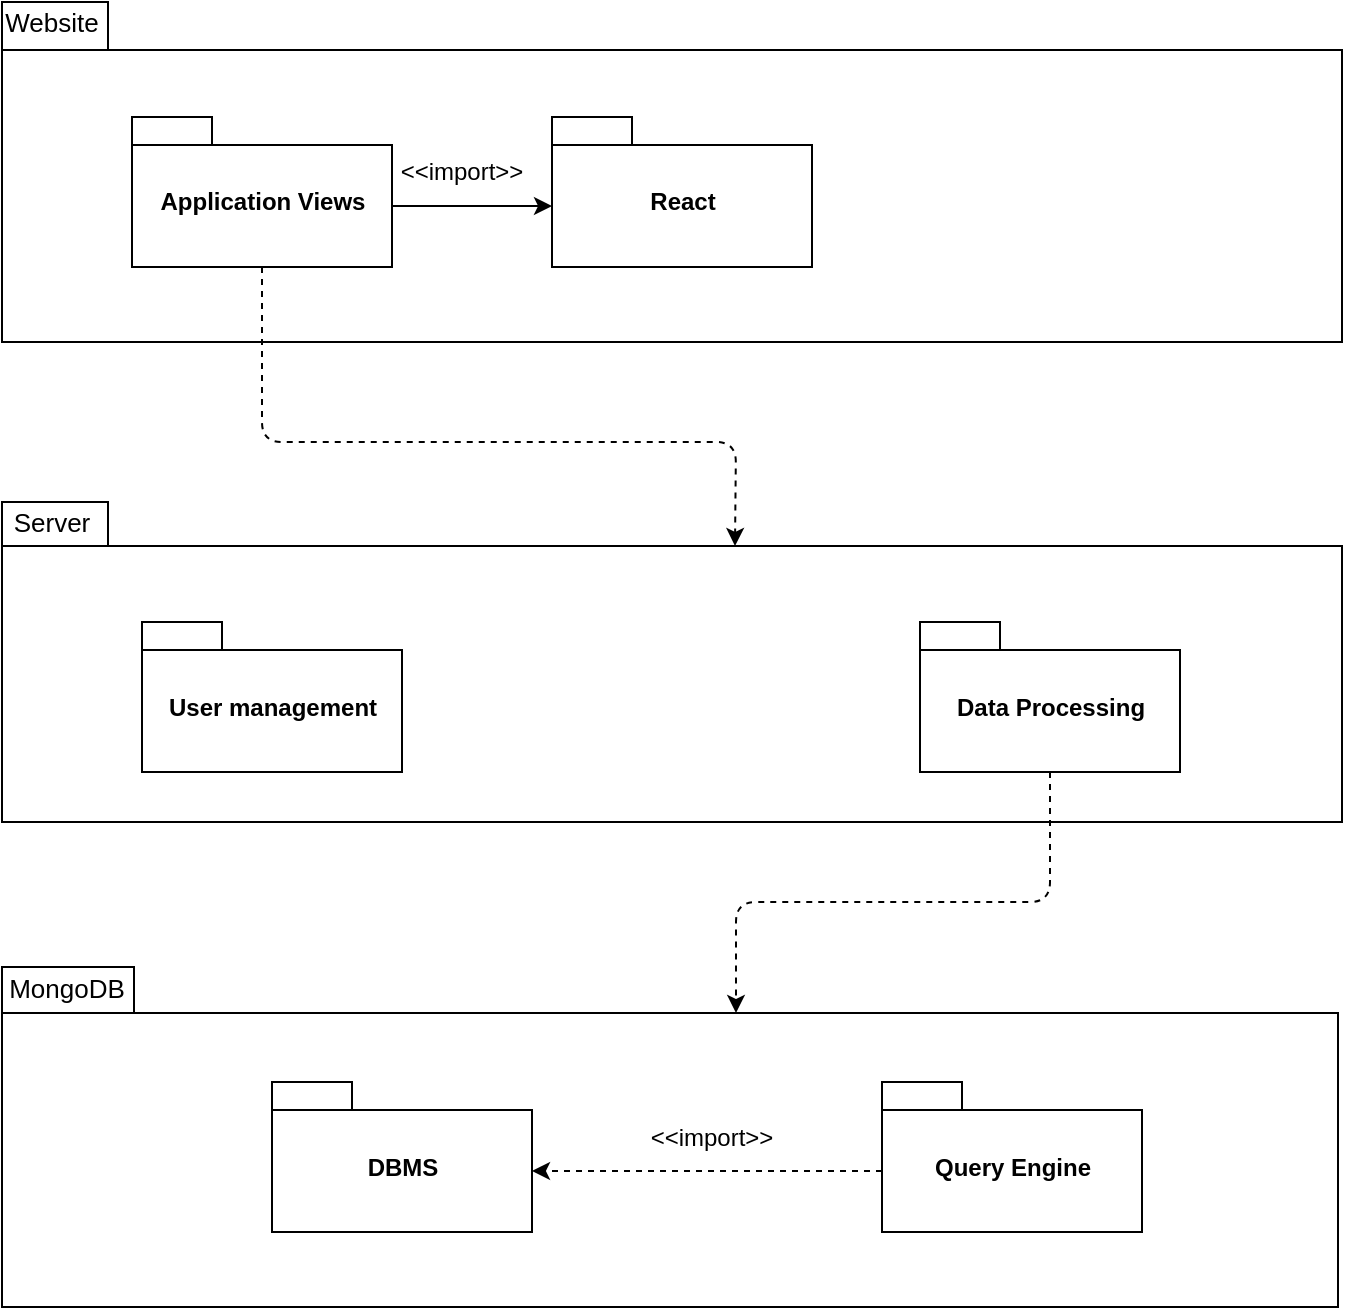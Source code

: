 <mxfile version="12.2.6" type="device" pages="1"><diagram id="Iz09ptJtduxXET0BBOHU" name="Page-1"><mxGraphModel dx="1205" dy="661" grid="1" gridSize="10" guides="1" tooltips="1" connect="1" arrows="1" fold="1" page="1" pageScale="1" pageWidth="850" pageHeight="1100" math="0" shadow="0"><root><mxCell id="0"/><mxCell id="1" parent="0"/><mxCell id="8pG5EAeRpdhy1xalhw49-10" value="" style="shape=folder;fontStyle=1;spacingTop=10;tabWidth=53;tabHeight=24;tabPosition=left;html=1;" vertex="1" parent="1"><mxGeometry x="390" y="710" width="670" height="170" as="geometry"/></mxCell><mxCell id="8pG5EAeRpdhy1xalhw49-11" value="Application Views" style="shape=folder;fontStyle=1;spacingTop=10;tabWidth=40;tabHeight=14;tabPosition=left;html=1;" vertex="1" parent="1"><mxGeometry x="455" y="767.5" width="130" height="75" as="geometry"/></mxCell><mxCell id="8pG5EAeRpdhy1xalhw49-12" value="React" style="shape=folder;fontStyle=1;spacingTop=10;tabWidth=40;tabHeight=14;tabPosition=left;html=1;" vertex="1" parent="1"><mxGeometry x="665" y="767.5" width="130" height="75" as="geometry"/></mxCell><mxCell id="8pG5EAeRpdhy1xalhw49-13" value="" style="shape=folder;fontStyle=1;spacingTop=10;tabWidth=53;tabHeight=22;tabPosition=left;html=1;" vertex="1" parent="1"><mxGeometry x="390" y="960" width="670" height="160" as="geometry"/></mxCell><mxCell id="8pG5EAeRpdhy1xalhw49-14" value="" style="shape=folder;fontStyle=1;spacingTop=10;tabWidth=66;tabHeight=23;tabPosition=left;html=1;" vertex="1" parent="1"><mxGeometry x="390" y="1192.5" width="668" height="170" as="geometry"/></mxCell><mxCell id="8pG5EAeRpdhy1xalhw49-15" value="DBMS" style="shape=folder;fontStyle=1;spacingTop=10;tabWidth=40;tabHeight=14;tabPosition=left;html=1;" vertex="1" parent="1"><mxGeometry x="525" y="1250" width="130" height="75" as="geometry"/></mxCell><mxCell id="8pG5EAeRpdhy1xalhw49-16" value="Query Engine" style="shape=folder;fontStyle=1;spacingTop=10;tabWidth=40;tabHeight=14;tabPosition=left;html=1;" vertex="1" parent="1"><mxGeometry x="830" y="1250" width="130" height="75" as="geometry"/></mxCell><mxCell id="8pG5EAeRpdhy1xalhw49-17" value="" style="endArrow=classic;html=1;exitX=0;exitY=0;exitDx=0;exitDy=44.5;exitPerimeter=0;entryX=0;entryY=0;entryDx=130;entryDy=44.5;entryPerimeter=0;strokeColor=#000000;dashed=1;" edge="1" parent="1" source="8pG5EAeRpdhy1xalhw49-16" target="8pG5EAeRpdhy1xalhw49-15"><mxGeometry width="50" height="50" relative="1" as="geometry"><mxPoint x="655" y="1290" as="sourcePoint"/><mxPoint x="705" y="1240" as="targetPoint"/></mxGeometry></mxCell><mxCell id="8pG5EAeRpdhy1xalhw49-18" value="Server" style="text;html=1;strokeColor=none;fillColor=none;align=center;verticalAlign=middle;whiteSpace=wrap;rounded=0;fontSize=13;" vertex="1" parent="1"><mxGeometry x="390" y="960" width="50" height="20" as="geometry"/></mxCell><mxCell id="8pG5EAeRpdhy1xalhw49-19" value="Website" style="text;html=1;strokeColor=none;fillColor=none;align=center;verticalAlign=middle;whiteSpace=wrap;rounded=0;fontSize=13;" vertex="1" parent="1"><mxGeometry x="390" y="710" width="50" height="20" as="geometry"/></mxCell><mxCell id="8pG5EAeRpdhy1xalhw49-20" value="MongoDB" style="text;html=1;strokeColor=none;fillColor=none;align=center;verticalAlign=middle;whiteSpace=wrap;rounded=0;fontSize=13;" vertex="1" parent="1"><mxGeometry x="390" y="1192.5" width="65" height="20" as="geometry"/></mxCell><mxCell id="8pG5EAeRpdhy1xalhw49-21" value="Data Processing" style="shape=folder;fontStyle=1;spacingTop=10;tabWidth=40;tabHeight=14;tabPosition=left;html=1;" vertex="1" parent="1"><mxGeometry x="849" y="1020" width="130" height="75" as="geometry"/></mxCell><mxCell id="8pG5EAeRpdhy1xalhw49-22" value="User management" style="shape=folder;fontStyle=1;spacingTop=10;tabWidth=40;tabHeight=14;tabPosition=left;html=1;" vertex="1" parent="1"><mxGeometry x="460" y="1020" width="130" height="75" as="geometry"/></mxCell><mxCell id="8pG5EAeRpdhy1xalhw49-23" value="" style="endArrow=classic;html=1;exitX=0.5;exitY=1;exitDx=0;exitDy=0;exitPerimeter=0;entryX=0;entryY=0;entryDx=366.5;entryDy=22;entryPerimeter=0;dashed=1;" edge="1" parent="1" source="8pG5EAeRpdhy1xalhw49-11" target="8pG5EAeRpdhy1xalhw49-13"><mxGeometry width="50" height="50" relative="1" as="geometry"><mxPoint x="580" y="960" as="sourcePoint"/><mxPoint x="620" y="930" as="targetPoint"/><Array as="points"><mxPoint x="520" y="930"/><mxPoint x="757" y="930"/></Array></mxGeometry></mxCell><mxCell id="8pG5EAeRpdhy1xalhw49-24" value="&amp;lt;&amp;lt;import&amp;gt;&amp;gt;" style="text;html=1;strokeColor=none;fillColor=none;align=center;verticalAlign=middle;whiteSpace=wrap;rounded=0;" vertex="1" parent="1"><mxGeometry x="710" y="1267.5" width="70" height="20" as="geometry"/></mxCell><mxCell id="8pG5EAeRpdhy1xalhw49-26" value="" style="endArrow=classic;html=1;exitX=0;exitY=0;exitDx=130;exitDy=44.5;exitPerimeter=0;entryX=0;entryY=0;entryDx=0;entryDy=44.5;entryPerimeter=0;" edge="1" parent="1" source="8pG5EAeRpdhy1xalhw49-11" target="8pG5EAeRpdhy1xalhw49-12"><mxGeometry width="50" height="50" relative="1" as="geometry"><mxPoint x="590" y="805" as="sourcePoint"/><mxPoint x="640" y="755" as="targetPoint"/></mxGeometry></mxCell><mxCell id="8pG5EAeRpdhy1xalhw49-27" value="&amp;lt;&amp;lt;import&amp;gt;&amp;gt;" style="text;html=1;strokeColor=none;fillColor=none;align=center;verticalAlign=middle;whiteSpace=wrap;rounded=0;" vertex="1" parent="1"><mxGeometry x="585" y="785" width="70" height="20" as="geometry"/></mxCell><mxCell id="8pG5EAeRpdhy1xalhw49-29" value="" style="endArrow=classic;html=1;exitX=0.5;exitY=1;exitDx=0;exitDy=0;exitPerimeter=0;entryX=0;entryY=0;entryDx=367;entryDy=23;entryPerimeter=0;dashed=1;" edge="1" parent="1" source="8pG5EAeRpdhy1xalhw49-21" target="8pG5EAeRpdhy1xalhw49-14"><mxGeometry width="50" height="50" relative="1" as="geometry"><mxPoint x="790" y="1210" as="sourcePoint"/><mxPoint x="840" y="1160" as="targetPoint"/><Array as="points"><mxPoint x="914" y="1160"/><mxPoint x="757" y="1160"/></Array></mxGeometry></mxCell></root></mxGraphModel></diagram></mxfile>